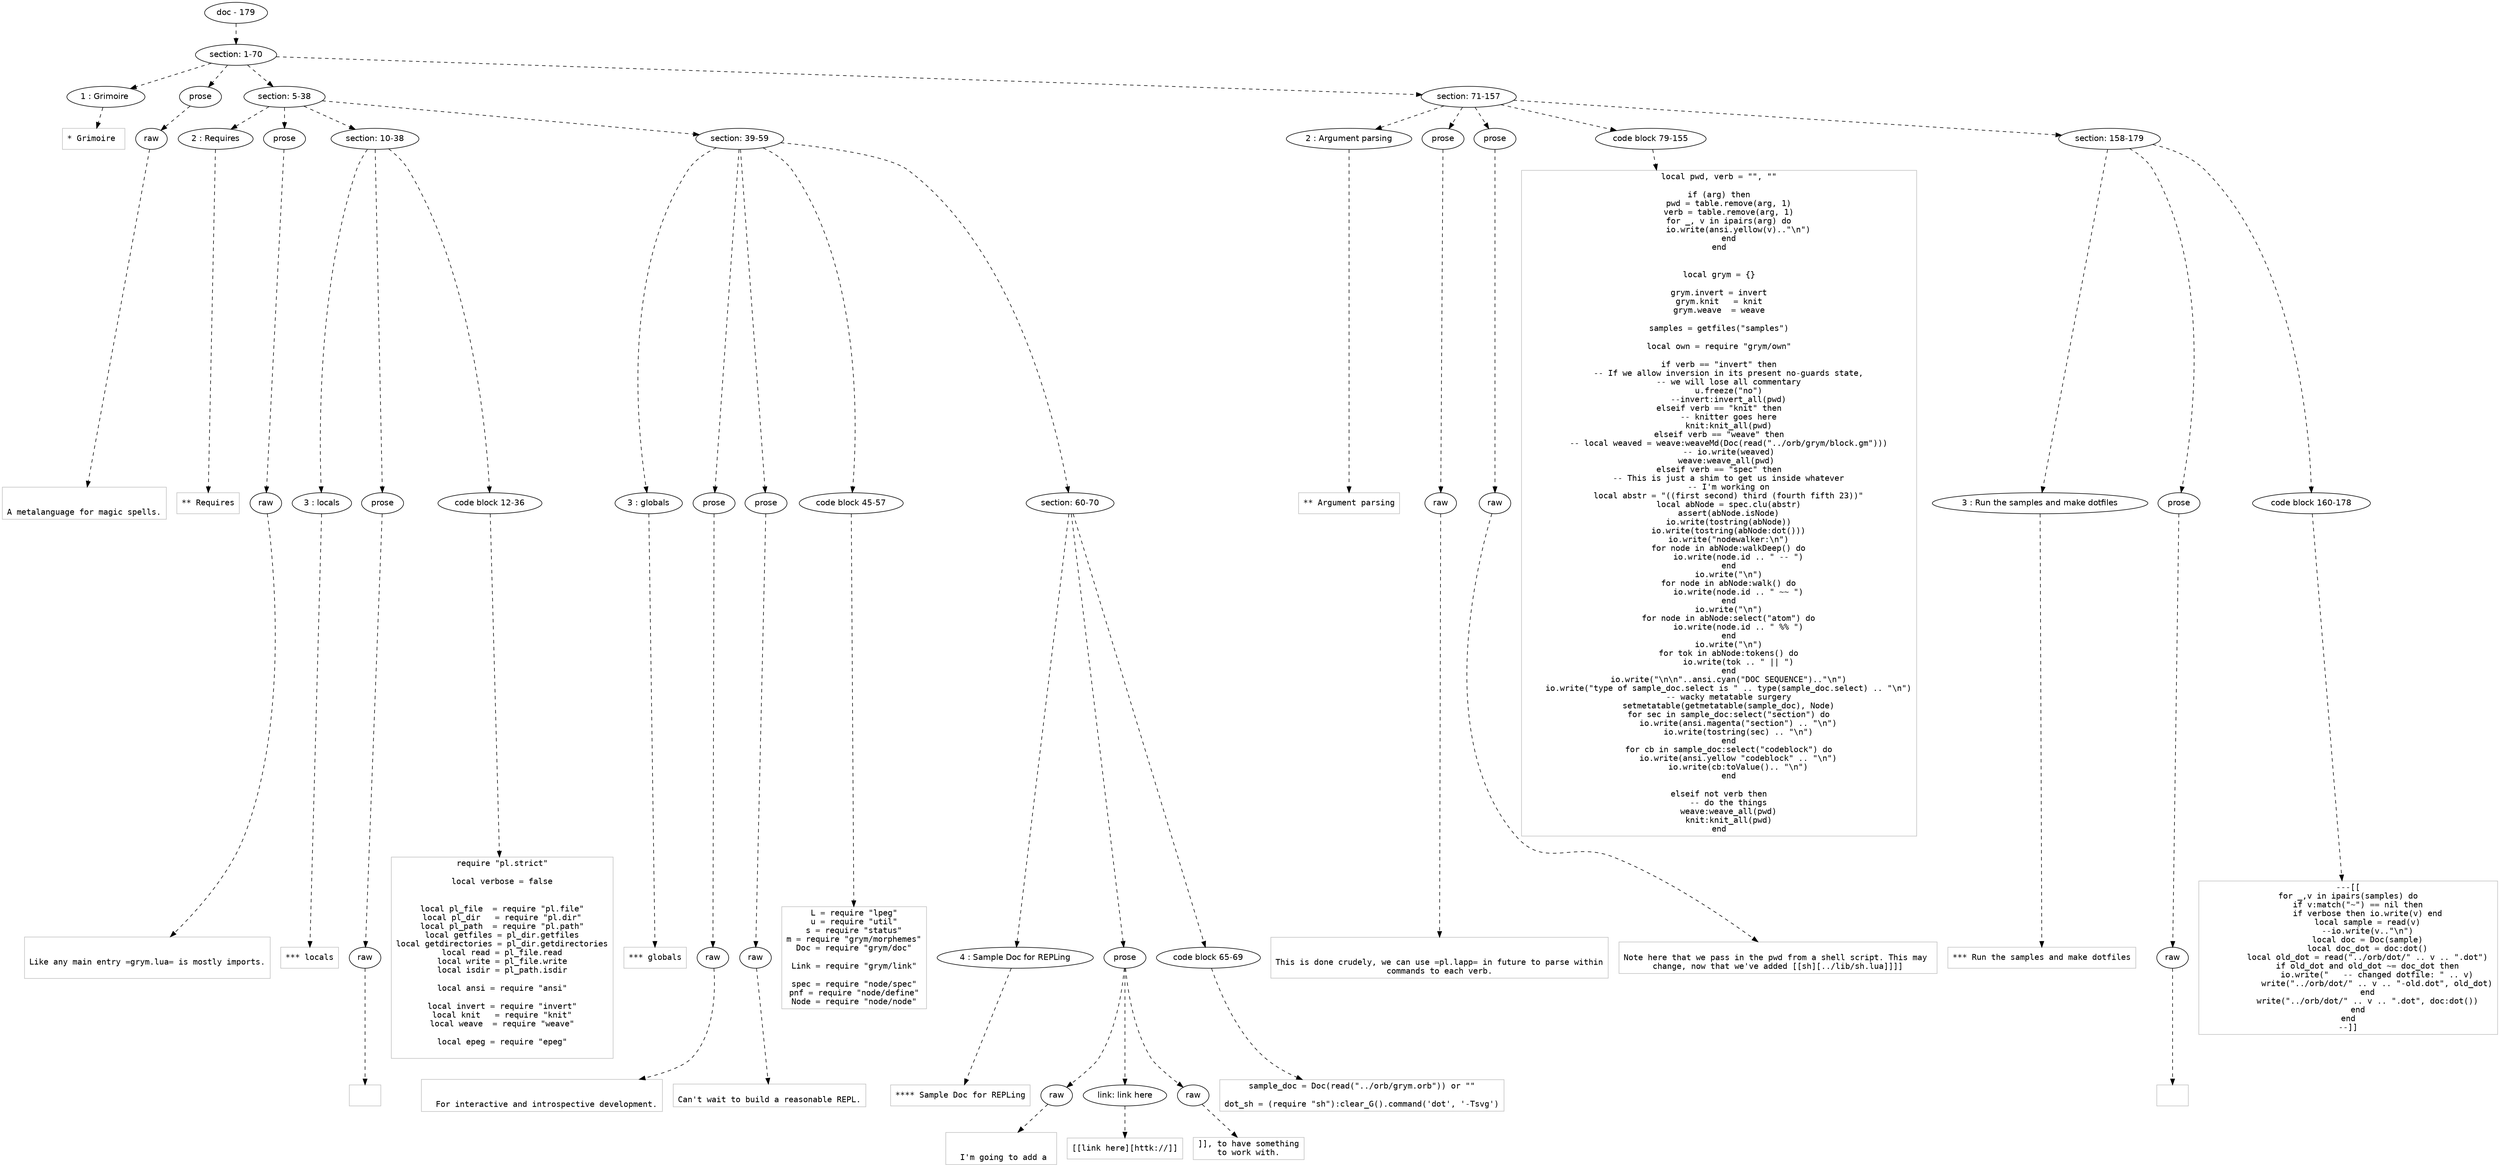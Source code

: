 digraph hierarchy {

node [fontname=Helvetica]
edge [style=dashed]

doc_0 [label="doc - 179"]


doc_0 -> { section_1}
{rank=same; section_1}

section_1 [label="section: 1-70"]


section_1 -> { header_2 prose_3 section_4 section_5}
{rank=same; header_2 prose_3 section_4 section_5}

header_2 [label="1 : Grimoire "]

prose_3 [label="prose"]

section_4 [label="section: 5-38"]

section_5 [label="section: 71-157"]


header_2 -> leaf_6
leaf_6  [color=Gray,shape=rectangle,fontname=Inconsolata,label="* Grimoire "]
prose_3 -> { raw_7}
{rank=same; raw_7}

raw_7 [label="raw"]


raw_7 -> leaf_8
leaf_8  [color=Gray,shape=rectangle,fontname=Inconsolata,label="

A metalanguage for magic spells.
"]
section_4 -> { header_9 prose_10 section_11 section_12}
{rank=same; header_9 prose_10 section_11 section_12}

header_9 [label="2 : Requires"]

prose_10 [label="prose"]

section_11 [label="section: 10-38"]

section_12 [label="section: 39-59"]


header_9 -> leaf_13
leaf_13  [color=Gray,shape=rectangle,fontname=Inconsolata,label="** Requires"]
prose_10 -> { raw_14}
{rank=same; raw_14}

raw_14 [label="raw"]


raw_14 -> leaf_15
leaf_15  [color=Gray,shape=rectangle,fontname=Inconsolata,label="

Like any main entry =grym.lua= is mostly imports.

"]
section_11 -> { header_16 prose_17 codeblock_18}
{rank=same; header_16 prose_17 codeblock_18}

header_16 [label="3 : locals"]

prose_17 [label="prose"]

codeblock_18 [label="code block 12-36"]


header_16 -> leaf_19
leaf_19  [color=Gray,shape=rectangle,fontname=Inconsolata,label="*** locals"]
prose_17 -> { raw_20}
{rank=same; raw_20}

raw_20 [label="raw"]


raw_20 -> leaf_21
leaf_21  [color=Gray,shape=rectangle,fontname=Inconsolata,label="
"]
codeblock_18 -> leaf_22
leaf_22  [color=Gray,shape=rectangle,fontname=Inconsolata,label="require \"pl.strict\"

local verbose = false


local pl_file  = require \"pl.file\"
local pl_dir   = require \"pl.dir\"
local pl_path  = require \"pl.path\"
local getfiles = pl_dir.getfiles
local getdirectories = pl_dir.getdirectories
local read = pl_file.read
local write = pl_file.write
local isdir = pl_path.isdir

local ansi = require \"ansi\"

local invert = require \"invert\"
local knit   = require \"knit\"
local weave  = require \"weave\"

local epeg = require \"epeg\"

"]
section_12 -> { header_23 prose_24 prose_25 codeblock_26 section_27}
{rank=same; header_23 prose_24 prose_25 codeblock_26 section_27}

header_23 [label="3 : globals"]

prose_24 [label="prose"]

prose_25 [label="prose"]

codeblock_26 [label="code block 45-57"]

section_27 [label="section: 60-70"]


header_23 -> leaf_28
leaf_28  [color=Gray,shape=rectangle,fontname=Inconsolata,label="*** globals"]
prose_24 -> { raw_29}
{rank=same; raw_29}

raw_29 [label="raw"]


raw_29 -> leaf_30
leaf_30  [color=Gray,shape=rectangle,fontname=Inconsolata,label="

  For interactive and introspective development.
"]
prose_25 -> { raw_31}
{rank=same; raw_31}

raw_31 [label="raw"]


raw_31 -> leaf_32
leaf_32  [color=Gray,shape=rectangle,fontname=Inconsolata,label="
Can't wait to build a reasonable REPL.
"]
codeblock_26 -> leaf_33
leaf_33  [color=Gray,shape=rectangle,fontname=Inconsolata,label="L = require \"lpeg\"
u = require \"util\"
s = require \"status\"
m = require \"grym/morphemes\"
Doc = require \"grym/doc\"

Link = require \"grym/link\"

spec = require \"node/spec\"
pnf = require \"node/define\"
Node = require \"node/node\""]
section_27 -> { header_34 prose_35 codeblock_36}
{rank=same; header_34 prose_35 codeblock_36}

header_34 [label="4 : Sample Doc for REPLing"]

prose_35 [label="prose"]

codeblock_36 [label="code block 65-69"]


header_34 -> leaf_37
leaf_37  [color=Gray,shape=rectangle,fontname=Inconsolata,label="**** Sample Doc for REPLing"]
prose_35 -> { raw_38 link_39 raw_40}
{rank=same; raw_38 link_39 raw_40}

raw_38 [label="raw"]

link_39 [label="link: link here"]

raw_40 [label="raw"]


raw_38 -> leaf_41
leaf_41  [color=Gray,shape=rectangle,fontname=Inconsolata,label="

  I'm going to add a "]
link_39 -> leaf_42
leaf_42  [color=Gray,shape=rectangle,fontname=Inconsolata,label="[[link here][httk://]]"]
raw_40 -> leaf_43
leaf_43  [color=Gray,shape=rectangle,fontname=Inconsolata,label="]], to have something
to work with.
"]
codeblock_36 -> leaf_44
leaf_44  [color=Gray,shape=rectangle,fontname=Inconsolata,label="sample_doc = Doc(read(\"../orb/grym.orb\")) or \"\"

dot_sh = (require \"sh\"):clear_G().command('dot', '-Tsvg')"]
section_5 -> { header_45 prose_46 prose_47 codeblock_48 section_49}
{rank=same; header_45 prose_46 prose_47 codeblock_48 section_49}

header_45 [label="2 : Argument parsing"]

prose_46 [label="prose"]

prose_47 [label="prose"]

codeblock_48 [label="code block 79-155"]

section_49 [label="section: 158-179"]


header_45 -> leaf_50
leaf_50  [color=Gray,shape=rectangle,fontname=Inconsolata,label="** Argument parsing"]
prose_46 -> { raw_51}
{rank=same; raw_51}

raw_51 [label="raw"]


raw_51 -> leaf_52
leaf_52  [color=Gray,shape=rectangle,fontname=Inconsolata,label="

This is done crudely, we can use =pl.lapp= in future to parse within
commands to each verb.
"]
prose_47 -> { raw_53}
{rank=same; raw_53}

raw_53 [label="raw"]


raw_53 -> leaf_54
leaf_54  [color=Gray,shape=rectangle,fontname=Inconsolata,label="
Note here that we pass in the pwd from a shell script. This may 
change, now that we've added [[sh][../lib/sh.lua]]]]
"]
codeblock_48 -> leaf_55
leaf_55  [color=Gray,shape=rectangle,fontname=Inconsolata,label="local pwd, verb = \"\", \"\"

if (arg) then
    pwd = table.remove(arg, 1)
    verb = table.remove(arg, 1)
    for _, v in ipairs(arg) do
        io.write(ansi.yellow(v)..\"\\n\")
    end
end


local grym = {}

grym.invert = invert
grym.knit   = knit
grym.weave  = weave

samples = getfiles(\"samples\")

local own = require \"grym/own\"

if verb == \"invert\" then
    -- If we allow inversion in its present no-guards state,
    -- we will lose all commentary
    u.freeze(\"no\")
    --invert:invert_all(pwd)
elseif verb == \"knit\" then
    -- knitter goes here
    knit:knit_all(pwd)
elseif verb == \"weave\" then
    -- local weaved = weave:weaveMd(Doc(read(\"../orb/grym/block.gm\")))
    -- io.write(weaved)
    weave:weave_all(pwd) 
elseif verb == \"spec\" then
    -- This is just a shim to get us inside whatever
    -- I'm working on
    local abstr = \"((first second) third (fourth fifth 23))\"
    local abNode = spec.clu(abstr)
    assert(abNode.isNode)
    io.write(tostring(abNode))
    io.write(tostring(abNode:dot()))
    io.write(\"nodewalker:\\n\")
    for node in abNode:walkDeep() do
        io.write(node.id .. \" -- \")
    end
    io.write(\"\\n\")
    for node in abNode:walk() do
        io.write(node.id .. \" ~~ \")
    end
    io.write(\"\\n\")
    for node in abNode:select(\"atom\") do
        io.write(node.id .. \" %% \")
    end
    io.write(\"\\n\")
    for tok in abNode:tokens() do
        io.write(tok .. \" || \")
    end
    io.write(\"\\n\\n\"..ansi.cyan(\"DOC SEQUENCE\")..\"\\n\")
    io.write(\"type of sample_doc.select is \" .. type(sample_doc.select) .. \"\\n\")
    -- wacky metatable surgery
    setmetatable(getmetatable(sample_doc), Node)
    for sec in sample_doc:select(\"section\") do
        io.write(ansi.magenta(\"section\") .. \"\\n\")
        io.write(tostring(sec) .. \"\\n\")
    end
    for cb in sample_doc:select(\"codeblock\") do
        io.write(ansi.yellow \"codeblock\" .. \"\\n\")
        io.write(cb:toValue().. \"\\n\")
    end

elseif not verb then
    -- do the things
    weave:weave_all(pwd)
    knit:knit_all(pwd)
end"]
section_49 -> { header_56 prose_57 codeblock_58}
{rank=same; header_56 prose_57 codeblock_58}

header_56 [label="3 : Run the samples and make dotfiles"]

prose_57 [label="prose"]

codeblock_58 [label="code block 160-178"]


header_56 -> leaf_59
leaf_59  [color=Gray,shape=rectangle,fontname=Inconsolata,label="*** Run the samples and make dotfiles"]
prose_57 -> { raw_60}
{rank=same; raw_60}

raw_60 [label="raw"]


raw_60 -> leaf_61
leaf_61  [color=Gray,shape=rectangle,fontname=Inconsolata,label="
"]
codeblock_58 -> leaf_62
leaf_62  [color=Gray,shape=rectangle,fontname=Inconsolata,label="---[[
for _,v in ipairs(samples) do
    if v:match(\"~\") == nil then
        if verbose then io.write(v) end
        local sample = read(v)
        --io.write(v..\"\\n\")
        local doc = Doc(sample)
        local doc_dot = doc:dot()
        local old_dot = read(\"../orb/dot/\" .. v .. \".dot\")
        if old_dot and old_dot ~= doc_dot then
            io.write(\"   -- changed dotfile: \" .. v)
            write(\"../orb/dot/\" .. v .. \"-old.dot\", old_dot)
        end
        write(\"../orb/dot/\" .. v .. \".dot\", doc:dot())
    end
end
--]]"]

}
